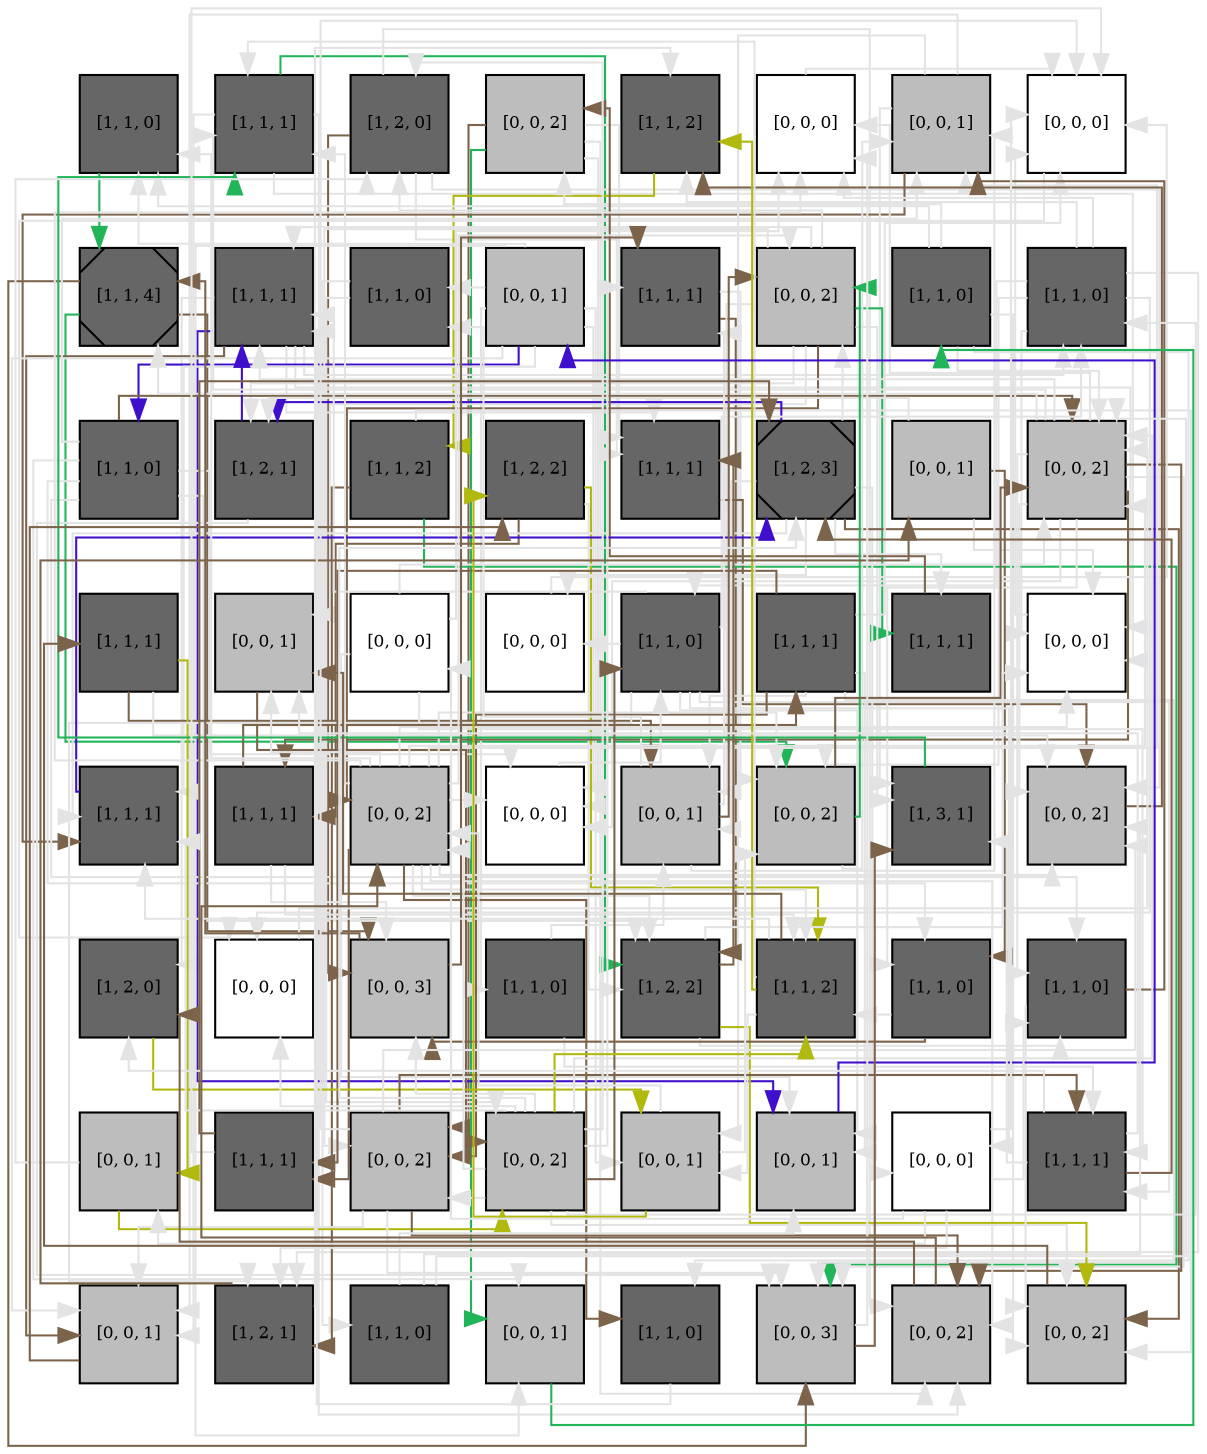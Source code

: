 digraph layout  {
rankdir=TB;
splines=ortho;
node [fixedsize=false, style=filled, width="0.6"];
edge [constraint=false];
0 [fillcolor="#666666", fontsize=8, label="[1, 1, 0]", shape=square, tooltip="name:  Lanosterol ,\nin_degree: 3,\nout_degree: 1"];
1 [fillcolor="#666666", fontsize=8, label="[1, 1, 1]", shape=square, tooltip="name:  HMG_CoA_Reductase_gene ,\nin_degree: 4,\nout_degree: 4"];
2 [fillcolor="#666666", fontsize=8, label="[1, 2, 0]", shape=square, tooltip="name:  Acetoacetyl_CoA ,\nin_degree: 3,\nout_degree: 4"];
3 [fillcolor="#bdbdbd", fontsize=8, label="[0, 0, 2]", shape=square, tooltip="name: None,\nin_degree: 2,\nout_degree: 5"];
4 [fillcolor="#666666", fontsize=8, label="[1, 1, 2]", shape=square, tooltip="name:  HMG_CoA_Synthase_RNA ,\nin_degree: 4,\nout_degree: 1"];
5 [fillcolor="#FFFFFF", fontsize=8, label="[0, 0, 0]", shape=square, tooltip="name: None,\nin_degree: 5,\nout_degree: 1"];
6 [fillcolor="#bdbdbd", fontsize=8, label="[0, 0, 1]", shape=square, tooltip="name: None,\nin_degree: 5,\nout_degree: 4"];
7 [fillcolor="#FFFFFF", fontsize=8, label="[0, 0, 0]", shape=square, tooltip="name: None,\nin_degree: 7,\nout_degree: 1"];
8 [fillcolor="#666666", fontsize=8, label="[1, 1, 4]", shape=Msquare, tooltip="name:  FPP_Synthase_RNA ,\nin_degree: 3,\nout_degree: 3"];
9 [fillcolor="#666666", fontsize=8, label="[1, 1, 1]", shape=square, tooltip="name:  pSREBP ,\nin_degree: 5,\nout_degree: 6"];
10 [fillcolor="#666666", fontsize=8, label="[1, 1, 0]", shape=square, tooltip="name:  Isopentenyl_pyrophosphate ,\nin_degree: 2,\nout_degree: 2"];
11 [fillcolor="#bdbdbd", fontsize=8, label="[0, 0, 1]", shape=square, tooltip="name: None,\nin_degree: 1,\nout_degree: 9"];
12 [fillcolor="#666666", fontsize=8, label="[1, 1, 1]", shape=square, tooltip="name:  HMG_CoA_Synthase_gene ,\nin_degree: 3,\nout_degree: 2"];
13 [fillcolor="#bdbdbd", fontsize=8, label="[0, 0, 2]", shape=square, tooltip="name: None,\nin_degree: 4,\nout_degree: 9"];
14 [fillcolor="#666666", fontsize=8, label="[1, 1, 0]", shape=square, tooltip="name:  Desmosterol ,\nin_degree: 1,\nout_degree: 5"];
15 [fillcolor="#666666", fontsize=8, label="[1, 1, 0]", shape=square, tooltip="name:  Cyp51 ,\nin_degree: 3,\nout_degree: 7"];
16 [fillcolor="#666666", fontsize=8, label="[1, 1, 0]", shape=square, tooltip="name:  Acetyl_CoA_acetyltransferase_RNA ,\nin_degree: 1,\nout_degree: 7"];
17 [fillcolor="#666666", fontsize=8, label="[1, 2, 1]", shape=square, tooltip="name:  HMG_CoA_Reductase ,\nin_degree: 3,\nout_degree: 2"];
18 [fillcolor="#666666", fontsize=8, label="[1, 1, 2]", shape=square, tooltip="name:  Insig_SREBP_SCAP ,\nin_degree: 1,\nout_degree: 3"];
19 [fillcolor="#666666", fontsize=8, label="[1, 2, 2]", shape=square, tooltip="name:  Mevalonic_Acid ,\nin_degree: 2,\nout_degree: 3"];
20 [fillcolor="#666666", fontsize=8, label="[1, 1, 1]", shape=square, tooltip="name:  FPP_Synthase ,\nin_degree: 4,\nout_degree: 1"];
21 [fillcolor="#666666", fontsize=8, label="[1, 2, 3]", shape=Msquare, tooltip="name:  Geranyl_pyrophosphate ,\nin_degree: 4,\nout_degree: 8"];
22 [fillcolor="#bdbdbd", fontsize=8, label="[0, 0, 1]", shape=square, tooltip="name: None,\nin_degree: 1,\nout_degree: 3"];
23 [fillcolor="#bdbdbd", fontsize=8, label="[0, 0, 2]", shape=square, tooltip="name: None,\nin_degree: 8,\nout_degree: 11"];
24 [fillcolor="#666666", fontsize=8, label="[1, 1, 1]", shape=square, tooltip="name:  Cyp51_gene ,\nin_degree: 1,\nout_degree: 3"];
25 [fillcolor="#bdbdbd", fontsize=8, label="[0, 0, 1]", shape=square, tooltip="name: None,\nin_degree: 4,\nout_degree: 1"];
26 [fillcolor="#FFFFFF", fontsize=8, label="[0, 0, 0]", shape=square, tooltip="name: None,\nin_degree: 1,\nout_degree: 4"];
27 [fillcolor="#FFFFFF", fontsize=8, label="[0, 0, 0]", shape=square, tooltip="name: None,\nin_degree: 2,\nout_degree: 1"];
28 [fillcolor="#666666", fontsize=8, label="[1, 1, 0]", shape=square, tooltip="name:  Mevalonyl_pyrophosphate ,\nin_degree: 3,\nout_degree: 7"];
29 [fillcolor="#666666", fontsize=8, label="[1, 1, 1]", shape=square, tooltip="name:  mSREBP ,\nin_degree: 1,\nout_degree: 6"];
30 [fillcolor="#666666", fontsize=8, label="[1, 1, 1]", shape=square, tooltip="name:  Dimethyl_allyl_pyrophosphate ,\nin_degree: 2,\nout_degree: 1"];
31 [fillcolor="#FFFFFF", fontsize=8, label="[0, 0, 0]", shape=square, tooltip="name: None,\nin_degree: 6,\nout_degree: 1"];
32 [fillcolor="#666666", fontsize=8, label="[1, 1, 1]", shape=square, tooltip="name:  Acetyl_CoA_acetyltransferase_gene ,\nin_degree: 5,\nout_degree: 1"];
33 [fillcolor="#666666", fontsize=8, label="[1, 1, 1]", shape=square, tooltip="name:  Septdehydrocholesterol ,\nin_degree: 2,\nout_degree: 3"];
34 [fillcolor="#bdbdbd", fontsize=8, label="[0, 0, 2]", shape=square, tooltip="name: None,\nin_degree: 4,\nout_degree: 16"];
35 [fillcolor="#FFFFFF", fontsize=8, label="[0, 0, 0]", shape=square, tooltip="name: None,\nin_degree: 5,\nout_degree: 1"];
36 [fillcolor="#bdbdbd", fontsize=8, label="[0, 0, 1]", shape=square, tooltip="name: None,\nin_degree: 5,\nout_degree: 4"];
37 [fillcolor="#bdbdbd", fontsize=8, label="[0, 0, 2]", shape=square, tooltip="name: None,\nin_degree: 5,\nout_degree: 3"];
38 [fillcolor="#666666", fontsize=8, label="[1, 3, 1]", shape=square, tooltip="name:  HMG_CoA ,\nin_degree: 4,\nout_degree: 1"];
39 [fillcolor="#bdbdbd", fontsize=8, label="[0, 0, 2]", shape=square, tooltip="name: None,\nin_degree: 7,\nout_degree: 1"];
40 [fillcolor="#666666", fontsize=8, label="[1, 2, 0]", shape=square, tooltip="name:  Cholesterol ,\nin_degree: 3,\nout_degree: 1"];
41 [fillcolor="#FFFFFF", fontsize=8, label="[0, 0, 0]", shape=square, tooltip="name: None,\nin_degree: 3,\nout_degree: 1"];
42 [fillcolor="#bdbdbd", fontsize=8, label="[0, 0, 3]", shape=square, tooltip="name: None,\nin_degree: 5,\nout_degree: 2"];
43 [fillcolor="#666666", fontsize=8, label="[1, 1, 0]", shape=square, tooltip="name:  Acetyl_CoA ,\nin_degree: 1,\nout_degree: 2"];
44 [fillcolor="#666666", fontsize=8, label="[1, 2, 2]", shape=square, tooltip="name:  Farnesyl_pyrophosphate ,\nin_degree: 5,\nout_degree: 4"];
45 [fillcolor="#666666", fontsize=8, label="[1, 1, 2]", shape=square, tooltip="name:  Squaline ,\nin_degree: 5,\nout_degree: 5"];
46 [fillcolor="#666666", fontsize=8, label="[1, 1, 0]", shape=square, tooltip="name:  HMG_CoA_Synthase ,\nin_degree: 3,\nout_degree: 2"];
47 [fillcolor="#666666", fontsize=8, label="[1, 1, 0]", shape=square, tooltip="name:  HMG_CoA_Reductase_RNA ,\nin_degree: 4,\nout_degree: 2"];
48 [fillcolor="#bdbdbd", fontsize=8, label="[0, 0, 1]", shape=square, tooltip="name: None,\nin_degree: 2,\nout_degree: 2"];
49 [fillcolor="#666666", fontsize=8, label="[1, 1, 1]", shape=square, tooltip="name:  Acetyl_CoA_acetyltransferase ,\nin_degree: 2,\nout_degree: 2"];
50 [fillcolor="#bdbdbd", fontsize=8, label="[0, 0, 2]", shape=square, tooltip="name: None,\nin_degree: 4,\nout_degree: 6"];
51 [fillcolor="#bdbdbd", fontsize=8, label="[0, 0, 2]", shape=square, tooltip="name: None,\nin_degree: 3,\nout_degree: 13"];
52 [fillcolor="#bdbdbd", fontsize=8, label="[0, 0, 1]", shape=square, tooltip="name: None,\nin_degree: 4,\nout_degree: 3"];
53 [fillcolor="#bdbdbd", fontsize=8, label="[0, 0, 1]", shape=square, tooltip="name: None,\nin_degree: 5,\nout_degree: 1"];
54 [fillcolor="#FFFFFF", fontsize=8, label="[0, 0, 0]", shape=square, tooltip="name: None,\nin_degree: 2,\nout_degree: 5"];
55 [fillcolor="#666666", fontsize=8, label="[1, 1, 1]", shape=square, tooltip="name:  Statins ,\nin_degree: 4,\nout_degree: 4"];
56 [fillcolor="#bdbdbd", fontsize=8, label="[0, 0, 1]", shape=square, tooltip="name: None,\nin_degree: 5,\nout_degree: 1"];
57 [fillcolor="#666666", fontsize=8, label="[1, 2, 1]", shape=square, tooltip="name:  SREBP_SCAP ,\nin_degree: 4,\nout_degree: 2"];
58 [fillcolor="#666666", fontsize=8, label="[1, 1, 0]", shape=square, tooltip="name:  FPP_Synthase_gene ,\nin_degree: 1,\nout_degree: 3"];
59 [fillcolor="#bdbdbd", fontsize=8, label="[0, 0, 1]", shape=square, tooltip="name: None,\nin_degree: 3,\nout_degree: 1"];
60 [fillcolor="#666666", fontsize=8, label="[1, 1, 0]", shape=square, tooltip="name:  Cyp51_RNA ,\nin_degree: 2,\nout_degree: 1"];
61 [fillcolor="#bdbdbd", fontsize=8, label="[0, 0, 3]", shape=square, tooltip="name: None,\nin_degree: 6,\nout_degree: 2"];
62 [fillcolor="#bdbdbd", fontsize=8, label="[0, 0, 2]", shape=square, tooltip="name: None,\nin_degree: 6,\nout_degree: 2"];
63 [fillcolor="#bdbdbd", fontsize=8, label="[0, 0, 2]", shape=square, tooltip="name: None,\nin_degree: 6,\nout_degree: 1"];
0 -> 8  [color="#22B459", style="penwidth(0.1)", tooltip="0( Lanosterol ) to 14( Desmosterol )", weight=1];
1 -> 62  [color=grey89, style="penwidth(0.1)", tooltip=" ", weight=1];
1 -> 31  [color=grey89, style="penwidth(0.1)", tooltip=" ", weight=1];
1 -> 56  [color=grey89, style="penwidth(0.1)", tooltip=" ", weight=1];
1 -> 44  [color="#22B459", style="penwidth(0.1)", tooltip="20( FPP_Synthase ) to 44( Farnesyl_pyrophosphate )", weight=1];
2 -> 42  [color="#7C644C", style="penwidth(0.1)", tooltip="2( Acetoacetyl_CoA ) to 38( HMG_CoA )", weight=1];
2 -> 20  [color=grey89, style="penwidth(0.1)", tooltip=" ", weight=1];
2 -> 62  [color=grey89, style="penwidth(0.1)", tooltip=" ", weight=1];
2 -> 39  [color=grey89, style="penwidth(0.1)", tooltip=" ", weight=1];
3 -> 62  [color=grey89, style="penwidth(0.1)", tooltip=" ", weight=1];
3 -> 35  [color=grey89, style="penwidth(0.1)", tooltip=" ", weight=1];
3 -> 50  [color="#7C644C", style="penwidth(0.1)", tooltip="30( Dimethyl_allyl_pyrophosphate ) to 21( Geranyl_pyrophosphate )", weight=1];
3 -> 59  [color="#22B459", style="penwidth(0.1)", tooltip="0( Lanosterol ) to 14( Desmosterol )", weight=1];
3 -> 20  [color=grey89, style="penwidth(0.1)", tooltip=" ", weight=1];
4 -> 18  [color="#B1B80E", style="penwidth(0.1)", tooltip="40( Cholesterol ) to 18( Insig_SREBP_SCAP )", weight=1];
5 -> 7  [color=grey89, style="penwidth(0.1)", tooltip=" ", weight=1];
6 -> 38  [color=grey89, style="penwidth(0.1)", tooltip=" ", weight=1];
6 -> 56  [color=grey89, style="penwidth(0.1)", tooltip=" ", weight=1];
6 -> 52  [color=grey89, style="penwidth(0.1)", tooltip=" ", weight=1];
6 -> 32  [color="#7C644C", style="penwidth(0.1)", tooltip="47( HMG_CoA_Reductase_RNA ) to 17( HMG_CoA_Reductase )", weight=1];
7 -> 41  [color=grey89, style="penwidth(0.1)", tooltip=" ", weight=1];
8 -> 61  [color="#7C644C", style="penwidth(0.1)", tooltip="46( HMG_CoA_Synthase ) to 38( HMG_CoA )", weight=1];
8 -> 42  [color="#7C644C", style="penwidth(0.1)", tooltip="8( FPP_Synthase_RNA ) to 20( FPP_Synthase )", weight=1];
8 -> 37  [color="#22B459", style="penwidth(0.1)", tooltip="0( Lanosterol ) to 14( Desmosterol )", weight=1];
9 -> 20  [color=grey89, style="penwidth(0.1)", tooltip=" ", weight=1];
9 -> 56  [color="#7C644C", style="penwidth(0.1)", tooltip="9( pSREBP ) to 29( mSREBP )", weight=1];
9 -> 40  [color=grey89, style="penwidth(0.1)", tooltip=" ", weight=1];
9 -> 15  [color=grey89, style="penwidth(0.1)", tooltip=" ", weight=1];
9 -> 31  [color=grey89, style="penwidth(0.1)", tooltip=" ", weight=1];
9 -> 53  [color="#3F10CB", style="penwidth(0.1)", tooltip="32( Acetyl_CoA_acetyltransferase_gene ) to 16( Acetyl_CoA_acetyltransferase_RNA )", weight=1];
10 -> 51  [color=grey89, style="penwidth(0.1)", tooltip=" ", weight=1];
10 -> 58  [color=grey89, style="penwidth(0.1)", tooltip=" ", weight=1];
11 -> 43  [color=grey89, style="penwidth(0.1)", tooltip=" ", weight=1];
11 -> 52  [color=grey89, style="penwidth(0.1)", tooltip=" ", weight=1];
11 -> 10  [color=grey89, style="penwidth(0.1)", tooltip=" ", weight=1];
11 -> 0  [color=grey89, style="penwidth(0.1)", tooltip=" ", weight=1];
11 -> 59  [color=grey89, style="penwidth(0.1)", tooltip=" ", weight=1];
11 -> 35  [color=grey89, style="penwidth(0.1)", tooltip=" ", weight=1];
11 -> 56  [color=grey89, style="penwidth(0.1)", tooltip=" ", weight=1];
11 -> 32  [color=grey89, style="penwidth(0.1)", tooltip=" ", weight=1];
11 -> 16  [color="#3F10CB", style="penwidth(0.1)", tooltip="32( Acetyl_CoA_acetyltransferase_gene ) to 16( Acetyl_CoA_acetyltransferase_RNA )", weight=1];
12 -> 44  [color="#7C644C", style="penwidth(0.1)", tooltip="12( HMG_CoA_Synthase_gene ) to 4( HMG_CoA_Synthase_RNA )", weight=1];
12 -> 37  [color=grey89, style="penwidth(0.1)", tooltip=" ", weight=1];
13 -> 50  [color=grey89, style="penwidth(0.1)", tooltip=" ", weight=1];
13 -> 17  [color=grey89, style="penwidth(0.1)", tooltip=" ", weight=1];
13 -> 30  [color="#22B459", style="penwidth(0.1)", tooltip="0( Lanosterol ) to 14( Desmosterol )", weight=1];
13 -> 34  [color="#7C644C", style="penwidth(0.1)", tooltip="24( Cyp51_gene ) to 60( Cyp51_RNA )", weight=1];
13 -> 25  [color=grey89, style="penwidth(0.1)", tooltip=" ", weight=1];
13 -> 38  [color=grey89, style="penwidth(0.1)", tooltip=" ", weight=1];
13 -> 9  [color=grey89, style="penwidth(0.1)", tooltip=" ", weight=1];
13 -> 2  [color=grey89, style="penwidth(0.1)", tooltip=" ", weight=1];
13 -> 36  [color=grey89, style="penwidth(0.1)", tooltip=" ", weight=1];
14 -> 3  [color=grey89, style="penwidth(0.1)", tooltip=" ", weight=1];
14 -> 23  [color=grey89, style="penwidth(0.1)", tooltip=" ", weight=1];
14 -> 60  [color=grey89, style="penwidth(0.1)", tooltip=" ", weight=1];
14 -> 0  [color=grey89, style="penwidth(0.1)", tooltip=" ", weight=1];
14 -> 63  [color=grey89, style="penwidth(0.1)", tooltip=" ", weight=1];
15 -> 31  [color=grey89, style="penwidth(0.1)", tooltip=" ", weight=1];
15 -> 4  [color=grey89, style="penwidth(0.1)", tooltip=" ", weight=1];
15 -> 57  [color=grey89, style="penwidth(0.1)", tooltip=" ", weight=1];
15 -> 28  [color=grey89, style="penwidth(0.1)", tooltip=" ", weight=1];
15 -> 5  [color=grey89, style="penwidth(0.1)", tooltip=" ", weight=1];
15 -> 41  [color=grey89, style="penwidth(0.1)", tooltip=" ", weight=1];
15 -> 37  [color=grey89, style="penwidth(0.1)", tooltip=" ", weight=1];
16 -> 23  [color="#7C644C", style="penwidth(0.1)", tooltip="16( Acetyl_CoA_acetyltransferase_RNA ) to 49( Acetyl_CoA_acetyltransferase )", weight=1];
16 -> 46  [color=grey89, style="penwidth(0.1)", tooltip=" ", weight=1];
16 -> 44  [color=grey89, style="penwidth(0.1)", tooltip=" ", weight=1];
16 -> 47  [color=grey89, style="penwidth(0.1)", tooltip=" ", weight=1];
16 -> 35  [color=grey89, style="penwidth(0.1)", tooltip=" ", weight=1];
16 -> 59  [color=grey89, style="penwidth(0.1)", tooltip=" ", weight=1];
16 -> 6  [color=grey89, style="penwidth(0.1)", tooltip=" ", weight=1];
17 -> 9  [color="#3F10CB", style="penwidth(0.1)", tooltip="32( Acetyl_CoA_acetyltransferase_gene ) to 16( Acetyl_CoA_acetyltransferase_RNA )", weight=1];
17 -> 61  [color=grey89, style="penwidth(0.1)", tooltip=" ", weight=1];
18 -> 57  [color="#7C644C", style="penwidth(0.1)", tooltip="4( HMG_CoA_Synthase_RNA ) to 46( HMG_CoA_Synthase )", weight=1];
18 -> 63  [color=grey89, style="penwidth(0.1)", tooltip=" ", weight=1];
18 -> 61  [color="#22B459", style="penwidth(0.1)", tooltip="20( FPP_Synthase ) to 44( Farnesyl_pyrophosphate )", weight=1];
19 -> 33  [color="#7C644C", style="penwidth(0.1)", tooltip="9( pSREBP ) to 29( mSREBP )", weight=1];
19 -> 44  [color=grey89, style="penwidth(0.1)", tooltip=" ", weight=1];
19 -> 45  [color="#B1B80E", style="penwidth(0.1)", tooltip="40( Cholesterol ) to 18( Insig_SREBP_SCAP )", weight=1];
20 -> 39  [color="#7C644C", style="penwidth(0.1)", tooltip="12( HMG_CoA_Synthase_gene ) to 4( HMG_CoA_Synthase_RNA )", weight=1];
21 -> 17  [color="#3F10CB", style="penwidth(0.1)", tooltip="32( Acetyl_CoA_acetyltransferase_gene ) to 16( Acetyl_CoA_acetyltransferase_RNA )", weight=1];
21 -> 32  [color=grey89, style="penwidth(0.1)", tooltip=" ", weight=1];
21 -> 27  [color=grey89, style="penwidth(0.1)", tooltip=" ", weight=1];
21 -> 30  [color=grey89, style="penwidth(0.1)", tooltip=" ", weight=1];
21 -> 63  [color="#7C644C", style="penwidth(0.1)", tooltip="29( mSREBP ) to 24( Cyp51_gene )", weight=1];
21 -> 36  [color=grey89, style="penwidth(0.1)", tooltip=" ", weight=1];
21 -> 13  [color=grey89, style="penwidth(0.1)", tooltip=" ", weight=1];
21 -> 54  [color=grey89, style="penwidth(0.1)", tooltip=" ", weight=1];
22 -> 31  [color=grey89, style="penwidth(0.1)", tooltip=" ", weight=1];
22 -> 46  [color="#7C644C", style="penwidth(0.1)", tooltip="4( HMG_CoA_Synthase_RNA ) to 46( HMG_CoA_Synthase )", weight=1];
22 -> 17  [color=grey89, style="penwidth(0.1)", tooltip=" ", weight=1];
23 -> 61  [color=grey89, style="penwidth(0.1)", tooltip=" ", weight=1];
23 -> 1  [color=grey89, style="penwidth(0.1)", tooltip=" ", weight=1];
23 -> 5  [color=grey89, style="penwidth(0.1)", tooltip=" ", weight=1];
23 -> 46  [color=grey89, style="penwidth(0.1)", tooltip=" ", weight=1];
23 -> 62  [color="#7C644C", style="penwidth(0.1)", tooltip="16( Acetyl_CoA_acetyltransferase_RNA ) to 49( Acetyl_CoA_acetyltransferase )", weight=1];
23 -> 33  [color="#7C644C", style="penwidth(0.1)", tooltip="0( Lanosterol ) to 33( Septdehydrocholesterol )", weight=1];
23 -> 47  [color=grey89, style="penwidth(0.1)", tooltip=" ", weight=1];
23 -> 8  [color=grey89, style="penwidth(0.1)", tooltip=" ", weight=1];
23 -> 39  [color=grey89, style="penwidth(0.1)", tooltip=" ", weight=1];
23 -> 35  [color=grey89, style="penwidth(0.1)", tooltip=" ", weight=1];
23 -> 9  [color=grey89, style="penwidth(0.1)", tooltip=" ", weight=1];
24 -> 36  [color="#7C644C", style="penwidth(0.1)", tooltip="24( Cyp51_gene ) to 60( Cyp51_RNA )", weight=1];
24 -> 48  [color="#B1B80E", style="penwidth(0.1)", tooltip="44( Farnesyl_pyrophosphate ) to 45( Squaline )", weight=1];
24 -> 39  [color=grey89, style="penwidth(0.1)", tooltip=" ", weight=1];
25 -> 51  [color="#7C644C", style="penwidth(0.1)", tooltip="19( Mevalonic_Acid ) to 28( Mevalonyl_pyrophosphate )", weight=1];
26 -> 55  [color=grey89, style="penwidth(0.1)", tooltip=" ", weight=1];
26 -> 53  [color=grey89, style="penwidth(0.1)", tooltip=" ", weight=1];
26 -> 5  [color=grey89, style="penwidth(0.1)", tooltip=" ", weight=1];
26 -> 23  [color=grey89, style="penwidth(0.1)", tooltip=" ", weight=1];
27 -> 7  [color=grey89, style="penwidth(0.1)", tooltip=" ", weight=1];
28 -> 53  [color=grey89, style="penwidth(0.1)", tooltip=" ", weight=1];
28 -> 9  [color=grey89, style="penwidth(0.1)", tooltip=" ", weight=1];
28 -> 57  [color=grey89, style="penwidth(0.1)", tooltip=" ", weight=1];
28 -> 27  [color=grey89, style="penwidth(0.1)", tooltip=" ", weight=1];
28 -> 15  [color=grey89, style="penwidth(0.1)", tooltip=" ", weight=1];
28 -> 55  [color=grey89, style="penwidth(0.1)", tooltip=" ", weight=1];
28 -> 54  [color=grey89, style="penwidth(0.1)", tooltip=" ", weight=1];
29 -> 7  [color=grey89, style="penwidth(0.1)", tooltip=" ", weight=1];
29 -> 36  [color=grey89, style="penwidth(0.1)", tooltip=" ", weight=1];
29 -> 50  [color="#7C644C", style="penwidth(0.1)", tooltip="33( Septdehydrocholesterol ) to 40( Cholesterol )", weight=1];
29 -> 49  [color="#7C644C", style="penwidth(0.1)", tooltip="29( mSREBP ) to 24( Cyp51_gene )", weight=1];
29 -> 53  [color=grey89, style="penwidth(0.1)", tooltip=" ", weight=1];
29 -> 61  [color=grey89, style="penwidth(0.1)", tooltip=" ", weight=1];
30 -> 3  [color="#7C644C", style="penwidth(0.1)", tooltip="30( Dimethyl_allyl_pyrophosphate ) to 21( Geranyl_pyrophosphate )", weight=1];
31 -> 7  [color=grey89, style="penwidth(0.1)", tooltip=" ", weight=1];
32 -> 21  [color="#3F10CB", style="penwidth(0.1)", tooltip="32( Acetyl_CoA_acetyltransferase_gene ) to 16( Acetyl_CoA_acetyltransferase_RNA )", weight=1];
33 -> 29  [color="#7C644C", style="penwidth(0.1)", tooltip="9( pSREBP ) to 29( mSREBP )", weight=1];
33 -> 45  [color=grey89, style="penwidth(0.1)", tooltip=" ", weight=1];
33 -> 42  [color=grey89, style="penwidth(0.1)", tooltip=" ", weight=1];
34 -> 35  [color=grey89, style="penwidth(0.1)", tooltip=" ", weight=1];
34 -> 45  [color=grey89, style="penwidth(0.1)", tooltip=" ", weight=1];
34 -> 37  [color=grey89, style="penwidth(0.1)", tooltip=" ", weight=1];
34 -> 25  [color=grey89, style="penwidth(0.1)", tooltip=" ", weight=1];
34 -> 23  [color=grey89, style="penwidth(0.1)", tooltip=" ", weight=1];
34 -> 5  [color=grey89, style="penwidth(0.1)", tooltip=" ", weight=1];
34 -> 1  [color=grey89, style="penwidth(0.1)", tooltip=" ", weight=1];
34 -> 49  [color="#7C644C", style="penwidth(0.1)", tooltip="16( Acetyl_CoA_acetyltransferase_RNA ) to 49( Acetyl_CoA_acetyltransferase )", weight=1];
34 -> 39  [color=grey89, style="penwidth(0.1)", tooltip=" ", weight=1];
34 -> 0  [color=grey89, style="penwidth(0.1)", tooltip=" ", weight=1];
34 -> 44  [color=grey89, style="penwidth(0.1)", tooltip=" ", weight=1];
34 -> 60  [color="#7C644C", style="penwidth(0.1)", tooltip="24( Cyp51_gene ) to 60( Cyp51_RNA )", weight=1];
34 -> 31  [color=grey89, style="penwidth(0.1)", tooltip=" ", weight=1];
34 -> 6  [color=grey89, style="penwidth(0.1)", tooltip=" ", weight=1];
34 -> 13  [color=grey89, style="penwidth(0.1)", tooltip=" ", weight=1];
34 -> 62  [color=grey89, style="penwidth(0.1)", tooltip=" ", weight=1];
35 -> 28  [color=grey89, style="penwidth(0.1)", tooltip=" ", weight=1];
36 -> 12  [color=grey89, style="penwidth(0.1)", tooltip=" ", weight=1];
36 -> 6  [color=grey89, style="penwidth(0.1)", tooltip=" ", weight=1];
36 -> 10  [color=grey89, style="penwidth(0.1)", tooltip=" ", weight=1];
36 -> 13  [color="#7C644C", style="penwidth(0.1)", tooltip="24( Cyp51_gene ) to 60( Cyp51_RNA )", weight=1];
37 -> 13  [color="#22B459", style="penwidth(0.1)", tooltip="0( Lanosterol ) to 14( Desmosterol )", weight=1];
37 -> 23  [color="#7C644C", style="penwidth(0.1)", tooltip="0( Lanosterol ) to 33( Septdehydrocholesterol )", weight=1];
37 -> 6  [color=grey89, style="penwidth(0.1)", tooltip=" ", weight=1];
38 -> 1  [color="#22B459", style="penwidth(0.1)", tooltip="20( FPP_Synthase ) to 44( Farnesyl_pyrophosphate )", weight=1];
39 -> 4  [color="#7C644C", style="penwidth(0.1)", tooltip="12( HMG_CoA_Synthase_gene ) to 4( HMG_CoA_Synthase_RNA )", weight=1];
40 -> 52  [color="#B1B80E", style="penwidth(0.1)", tooltip="40( Cholesterol ) to 18( Insig_SREBP_SCAP )", weight=1];
41 -> 23  [color=grey89, style="penwidth(0.1)", tooltip=" ", weight=1];
42 -> 12  [color="#7C644C", style="penwidth(0.1)", tooltip="8( FPP_Synthase_RNA ) to 20( FPP_Synthase )", weight=1];
42 -> 8  [color="#7C644C", style="penwidth(0.1)", tooltip="46( HMG_CoA_Synthase ) to 38( HMG_CoA )", weight=1];
43 -> 55  [color=grey89, style="penwidth(0.1)", tooltip=" ", weight=1];
43 -> 36  [color=grey89, style="penwidth(0.1)", tooltip=" ", weight=1];
44 -> 63  [color="#B1B80E", style="penwidth(0.1)", tooltip="44( Farnesyl_pyrophosphate ) to 45( Squaline )", weight=1];
44 -> 31  [color=grey89, style="penwidth(0.1)", tooltip=" ", weight=1];
44 -> 47  [color=grey89, style="penwidth(0.1)", tooltip=" ", weight=1];
44 -> 20  [color="#7C644C", style="penwidth(0.1)", tooltip="12( HMG_CoA_Synthase_gene ) to 4( HMG_CoA_Synthase_RNA )", weight=1];
45 -> 25  [color="#7C644C", style="penwidth(0.1)", tooltip="19( Mevalonic_Acid ) to 28( Mevalonyl_pyrophosphate )", weight=1];
45 -> 4  [color="#B1B80E", style="penwidth(0.1)", tooltip="40( Cholesterol ) to 18( Insig_SREBP_SCAP )", weight=1];
45 -> 32  [color=grey89, style="penwidth(0.1)", tooltip=" ", weight=1];
45 -> 52  [color=grey89, style="penwidth(0.1)", tooltip=" ", weight=1];
45 -> 1  [color=grey89, style="penwidth(0.1)", tooltip=" ", weight=1];
46 -> 42  [color="#7C644C", style="penwidth(0.1)", tooltip="46( HMG_CoA_Synthase ) to 38( HMG_CoA )", weight=1];
46 -> 45  [color=grey89, style="penwidth(0.1)", tooltip=" ", weight=1];
47 -> 6  [color="#7C644C", style="penwidth(0.1)", tooltip="47( HMG_CoA_Reductase_RNA ) to 17( HMG_CoA_Reductase )", weight=1];
47 -> 63  [color=grey89, style="penwidth(0.1)", tooltip=" ", weight=1];
48 -> 2  [color=grey89, style="penwidth(0.1)", tooltip=" ", weight=1];
48 -> 51  [color="#B1B80E", style="penwidth(0.1)", tooltip="44( Farnesyl_pyrophosphate ) to 45( Squaline )", weight=1];
49 -> 7  [color=grey89, style="penwidth(0.1)", tooltip=" ", weight=1];
49 -> 21  [color="#7C644C", style="penwidth(0.1)", tooltip="29( mSREBP ) to 24( Cyp51_gene )", weight=1];
50 -> 56  [color=grey89, style="penwidth(0.1)", tooltip=" ", weight=1];
50 -> 7  [color=grey89, style="penwidth(0.1)", tooltip=" ", weight=1];
50 -> 62  [color="#7C644C", style="penwidth(0.1)", tooltip="33( Septdehydrocholesterol ) to 40( Cholesterol )", weight=1];
50 -> 55  [color="#7C644C", style="penwidth(0.1)", tooltip="30( Dimethyl_allyl_pyrophosphate ) to 21( Geranyl_pyrophosphate )", weight=1];
50 -> 61  [color=grey89, style="penwidth(0.1)", tooltip=" ", weight=1];
50 -> 39  [color=grey89, style="penwidth(0.1)", tooltip=" ", weight=1];
51 -> 42  [color=grey89, style="penwidth(0.1)", tooltip=" ", weight=1];
51 -> 50  [color=grey89, style="penwidth(0.1)", tooltip=" ", weight=1];
51 -> 15  [color=grey89, style="penwidth(0.1)", tooltip=" ", weight=1];
51 -> 34  [color=grey89, style="penwidth(0.1)", tooltip=" ", weight=1];
51 -> 32  [color=grey89, style="penwidth(0.1)", tooltip=" ", weight=1];
51 -> 45  [color="#B1B80E", style="penwidth(0.1)", tooltip="44( Farnesyl_pyrophosphate ) to 45( Squaline )", weight=1];
51 -> 2  [color=grey89, style="penwidth(0.1)", tooltip=" ", weight=1];
51 -> 41  [color=grey89, style="penwidth(0.1)", tooltip=" ", weight=1];
51 -> 63  [color=grey89, style="penwidth(0.1)", tooltip=" ", weight=1];
51 -> 28  [color="#7C644C", style="penwidth(0.1)", tooltip="19( Mevalonic_Acid ) to 28( Mevalonyl_pyrophosphate )", weight=1];
51 -> 23  [color=grey89, style="penwidth(0.1)", tooltip=" ", weight=1];
51 -> 21  [color=grey89, style="penwidth(0.1)", tooltip=" ", weight=1];
51 -> 12  [color=grey89, style="penwidth(0.1)", tooltip=" ", weight=1];
52 -> 19  [color="#B1B80E", style="penwidth(0.1)", tooltip="40( Cholesterol ) to 18( Insig_SREBP_SCAP )", weight=1];
52 -> 37  [color=grey89, style="penwidth(0.1)", tooltip=" ", weight=1];
52 -> 34  [color=grey89, style="penwidth(0.1)", tooltip=" ", weight=1];
53 -> 11  [color="#3F10CB", style="penwidth(0.1)", tooltip="32( Acetyl_CoA_acetyltransferase_gene ) to 16( Acetyl_CoA_acetyltransferase_RNA )", weight=1];
54 -> 48  [color=grey89, style="penwidth(0.1)", tooltip=" ", weight=1];
54 -> 57  [color=grey89, style="penwidth(0.1)", tooltip=" ", weight=1];
54 -> 7  [color=grey89, style="penwidth(0.1)", tooltip=" ", weight=1];
54 -> 47  [color=grey89, style="penwidth(0.1)", tooltip=" ", weight=1];
54 -> 26  [color=grey89, style="penwidth(0.1)", tooltip=" ", weight=1];
55 -> 38  [color=grey89, style="penwidth(0.1)", tooltip=" ", weight=1];
55 -> 40  [color=grey89, style="penwidth(0.1)", tooltip=" ", weight=1];
55 -> 25  [color=grey89, style="penwidth(0.1)", tooltip=" ", weight=1];
55 -> 21  [color="#7C644C", style="penwidth(0.1)", tooltip="30( Dimethyl_allyl_pyrophosphate ) to 21( Geranyl_pyrophosphate )", weight=1];
56 -> 19  [color="#7C644C", style="penwidth(0.1)", tooltip="9( pSREBP ) to 29( mSREBP )", weight=1];
57 -> 22  [color="#7C644C", style="penwidth(0.1)", tooltip="4( HMG_CoA_Synthase_RNA ) to 46( HMG_CoA_Synthase )", weight=1];
57 -> 4  [color=grey89, style="penwidth(0.1)", tooltip=" ", weight=1];
58 -> 39  [color=grey89, style="penwidth(0.1)", tooltip=" ", weight=1];
58 -> 23  [color=grey89, style="penwidth(0.1)", tooltip=" ", weight=1];
58 -> 53  [color=grey89, style="penwidth(0.1)", tooltip=" ", weight=1];
59 -> 14  [color="#22B459", style="penwidth(0.1)", tooltip="0( Lanosterol ) to 14( Desmosterol )", weight=1];
60 -> 9  [color=grey89, style="penwidth(0.1)", tooltip=" ", weight=1];
61 -> 38  [color="#7C644C", style="penwidth(0.1)", tooltip="46( HMG_CoA_Synthase ) to 38( HMG_CoA )", weight=1];
61 -> 5  [color=grey89, style="penwidth(0.1)", tooltip=" ", weight=1];
62 -> 40  [color="#7C644C", style="penwidth(0.1)", tooltip="33( Septdehydrocholesterol ) to 40( Cholesterol )", weight=1];
62 -> 34  [color="#7C644C", style="penwidth(0.1)", tooltip="16( Acetyl_CoA_acetyltransferase_RNA ) to 49( Acetyl_CoA_acetyltransferase )", weight=1];
63 -> 24  [color="#7C644C", style="penwidth(0.1)", tooltip="29( mSREBP ) to 24( Cyp51_gene )", weight=1];
edge [constraint=true, style=invis];

0 -> 8 -> 16 -> 24 -> 32 -> 40 -> 48 -> 56;
1 -> 9 -> 17 -> 25 -> 33 -> 41 -> 49 -> 57;
2 -> 10 -> 18 -> 26 -> 34 -> 42 -> 50 -> 58;
3 -> 11 -> 19 -> 27 -> 35 -> 43 -> 51 -> 59;
4 -> 12 -> 20 -> 28 -> 36 -> 44 -> 52 -> 60;
5 -> 13 -> 21 -> 29 -> 37 -> 45 -> 53 -> 61;
6 -> 14 -> 22 -> 30 -> 38 -> 46 -> 54 -> 62;
7 -> 15 -> 23 -> 31 -> 39 -> 47 -> 55 -> 63;
rank = same {0 -> 1 -> 2 -> 3 -> 4 -> 5 -> 6 -> 7};
rank = same {8 -> 9 -> 10 -> 11 -> 12 -> 13 -> 14 -> 15};
rank = same {16 -> 17 -> 18 -> 19 -> 20 -> 21 -> 22 -> 23};
rank = same {24 -> 25 -> 26 -> 27 -> 28 -> 29 -> 30 -> 31};
rank = same {32 -> 33 -> 34 -> 35 -> 36 -> 37 -> 38 -> 39};
rank = same {40 -> 41 -> 42 -> 43 -> 44 -> 45 -> 46 -> 47};
rank = same {48 -> 49 -> 50 -> 51 -> 52 -> 53 -> 54 -> 55};
rank = same {56 -> 57 -> 58 -> 59 -> 60 -> 61 -> 62 -> 63};
}